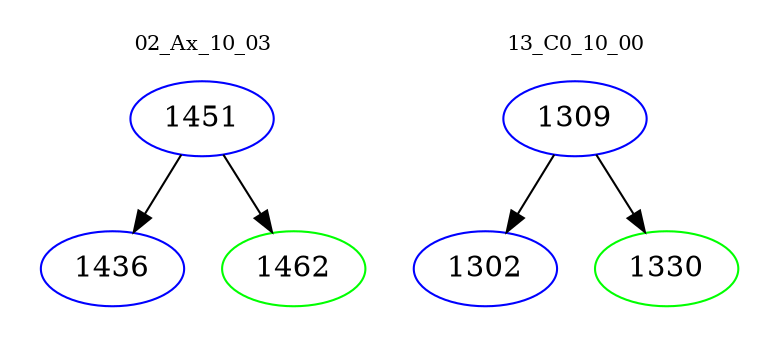 digraph{
subgraph cluster_0 {
color = white
label = "02_Ax_10_03";
fontsize=10;
T0_1451 [label="1451", color="blue"]
T0_1451 -> T0_1436 [color="black"]
T0_1436 [label="1436", color="blue"]
T0_1451 -> T0_1462 [color="black"]
T0_1462 [label="1462", color="green"]
}
subgraph cluster_1 {
color = white
label = "13_C0_10_00";
fontsize=10;
T1_1309 [label="1309", color="blue"]
T1_1309 -> T1_1302 [color="black"]
T1_1302 [label="1302", color="blue"]
T1_1309 -> T1_1330 [color="black"]
T1_1330 [label="1330", color="green"]
}
}
